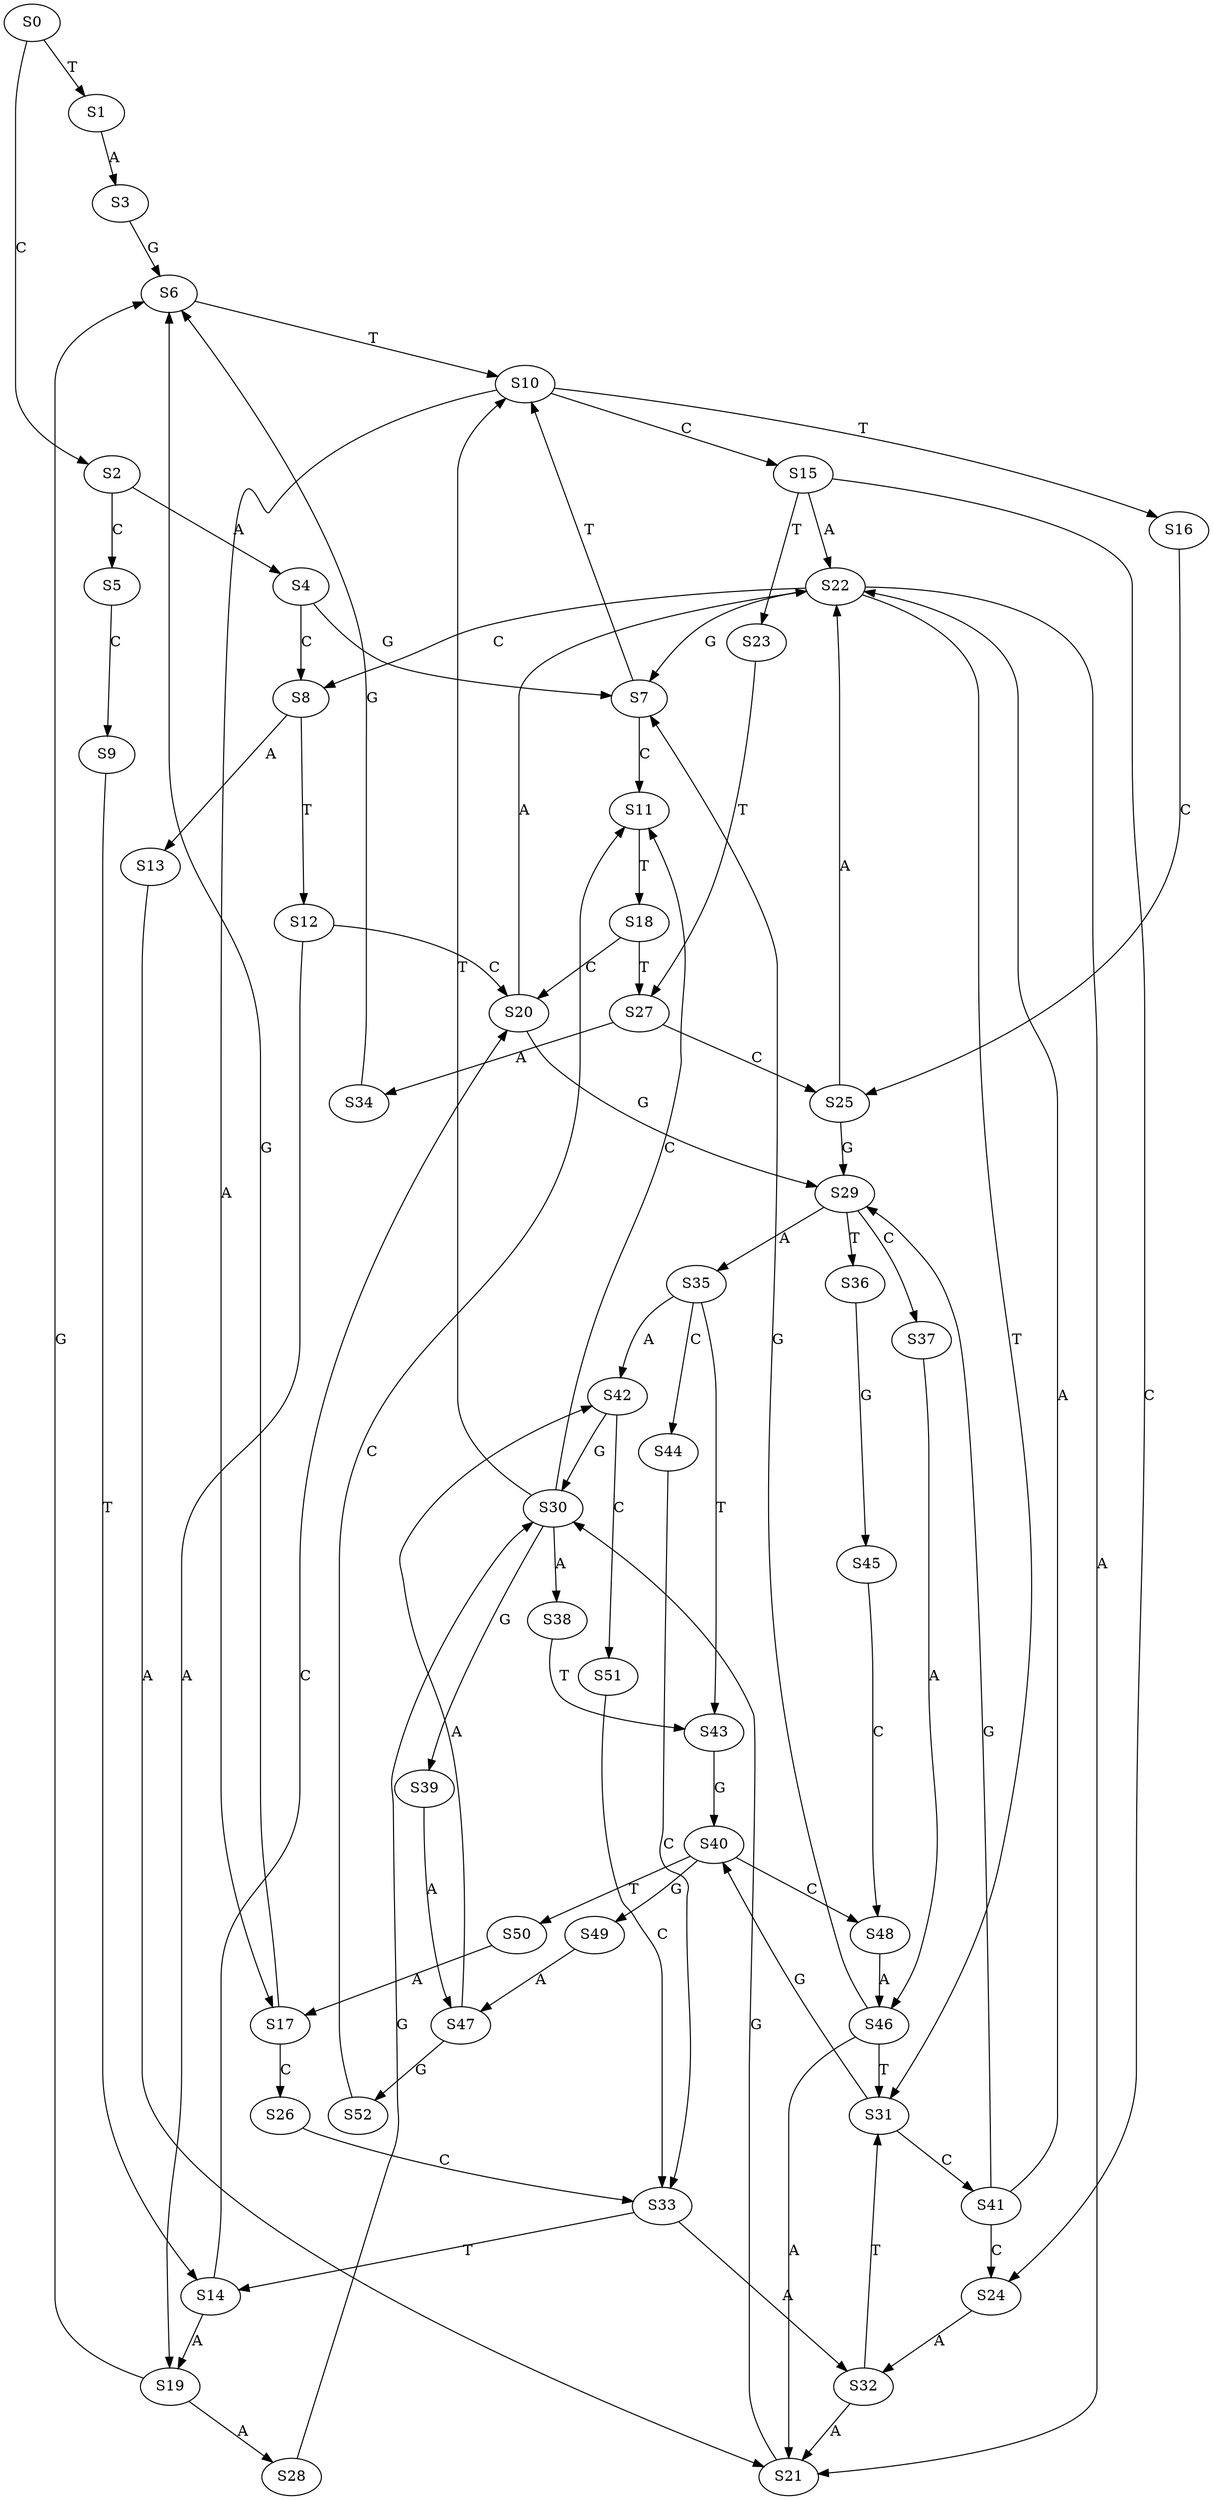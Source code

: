 strict digraph  {
	S0 -> S1 [ label = T ];
	S0 -> S2 [ label = C ];
	S1 -> S3 [ label = A ];
	S2 -> S4 [ label = A ];
	S2 -> S5 [ label = C ];
	S3 -> S6 [ label = G ];
	S4 -> S7 [ label = G ];
	S4 -> S8 [ label = C ];
	S5 -> S9 [ label = C ];
	S6 -> S10 [ label = T ];
	S7 -> S11 [ label = C ];
	S7 -> S10 [ label = T ];
	S8 -> S12 [ label = T ];
	S8 -> S13 [ label = A ];
	S9 -> S14 [ label = T ];
	S10 -> S15 [ label = C ];
	S10 -> S16 [ label = T ];
	S10 -> S17 [ label = A ];
	S11 -> S18 [ label = T ];
	S12 -> S19 [ label = A ];
	S12 -> S20 [ label = C ];
	S13 -> S21 [ label = A ];
	S14 -> S19 [ label = A ];
	S14 -> S20 [ label = C ];
	S15 -> S22 [ label = A ];
	S15 -> S23 [ label = T ];
	S15 -> S24 [ label = C ];
	S16 -> S25 [ label = C ];
	S17 -> S6 [ label = G ];
	S17 -> S26 [ label = C ];
	S18 -> S27 [ label = T ];
	S18 -> S20 [ label = C ];
	S19 -> S6 [ label = G ];
	S19 -> S28 [ label = A ];
	S20 -> S22 [ label = A ];
	S20 -> S29 [ label = G ];
	S21 -> S30 [ label = G ];
	S22 -> S31 [ label = T ];
	S22 -> S7 [ label = G ];
	S22 -> S21 [ label = A ];
	S22 -> S8 [ label = C ];
	S23 -> S27 [ label = T ];
	S24 -> S32 [ label = A ];
	S25 -> S22 [ label = A ];
	S25 -> S29 [ label = G ];
	S26 -> S33 [ label = C ];
	S27 -> S34 [ label = A ];
	S27 -> S25 [ label = C ];
	S28 -> S30 [ label = G ];
	S29 -> S35 [ label = A ];
	S29 -> S36 [ label = T ];
	S29 -> S37 [ label = C ];
	S30 -> S10 [ label = T ];
	S30 -> S38 [ label = A ];
	S30 -> S39 [ label = G ];
	S30 -> S11 [ label = C ];
	S31 -> S40 [ label = G ];
	S31 -> S41 [ label = C ];
	S32 -> S21 [ label = A ];
	S32 -> S31 [ label = T ];
	S33 -> S32 [ label = A ];
	S33 -> S14 [ label = T ];
	S34 -> S6 [ label = G ];
	S35 -> S42 [ label = A ];
	S35 -> S43 [ label = T ];
	S35 -> S44 [ label = C ];
	S36 -> S45 [ label = G ];
	S37 -> S46 [ label = A ];
	S38 -> S43 [ label = T ];
	S39 -> S47 [ label = A ];
	S40 -> S48 [ label = C ];
	S40 -> S49 [ label = G ];
	S40 -> S50 [ label = T ];
	S41 -> S24 [ label = C ];
	S41 -> S29 [ label = G ];
	S41 -> S22 [ label = A ];
	S42 -> S51 [ label = C ];
	S42 -> S30 [ label = G ];
	S43 -> S40 [ label = G ];
	S44 -> S33 [ label = C ];
	S45 -> S48 [ label = C ];
	S46 -> S7 [ label = G ];
	S46 -> S31 [ label = T ];
	S46 -> S21 [ label = A ];
	S47 -> S42 [ label = A ];
	S47 -> S52 [ label = G ];
	S48 -> S46 [ label = A ];
	S49 -> S47 [ label = A ];
	S50 -> S17 [ label = A ];
	S51 -> S33 [ label = C ];
	S52 -> S11 [ label = C ];
}

